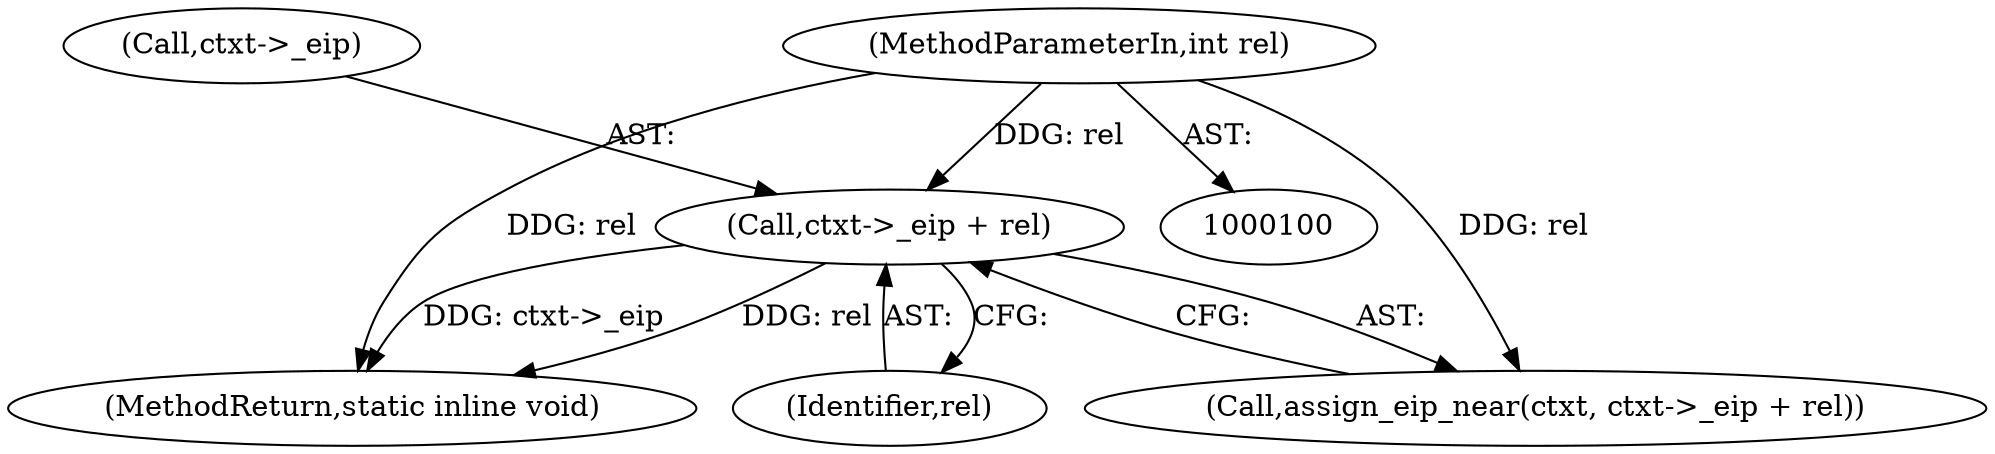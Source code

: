 digraph "1_linux_234f3ce485d54017f15cf5e0699cff4100121601_7@pointer" {
"1000106" [label="(Call,ctxt->_eip + rel)"];
"1000102" [label="(MethodParameterIn,int rel)"];
"1000107" [label="(Call,ctxt->_eip)"];
"1000104" [label="(Call,assign_eip_near(ctxt, ctxt->_eip + rel))"];
"1000111" [label="(MethodReturn,static inline void)"];
"1000106" [label="(Call,ctxt->_eip + rel)"];
"1000110" [label="(Identifier,rel)"];
"1000102" [label="(MethodParameterIn,int rel)"];
"1000106" -> "1000104"  [label="AST: "];
"1000106" -> "1000110"  [label="CFG: "];
"1000107" -> "1000106"  [label="AST: "];
"1000110" -> "1000106"  [label="AST: "];
"1000104" -> "1000106"  [label="CFG: "];
"1000106" -> "1000111"  [label="DDG: ctxt->_eip"];
"1000106" -> "1000111"  [label="DDG: rel"];
"1000102" -> "1000106"  [label="DDG: rel"];
"1000102" -> "1000100"  [label="AST: "];
"1000102" -> "1000111"  [label="DDG: rel"];
"1000102" -> "1000104"  [label="DDG: rel"];
}

